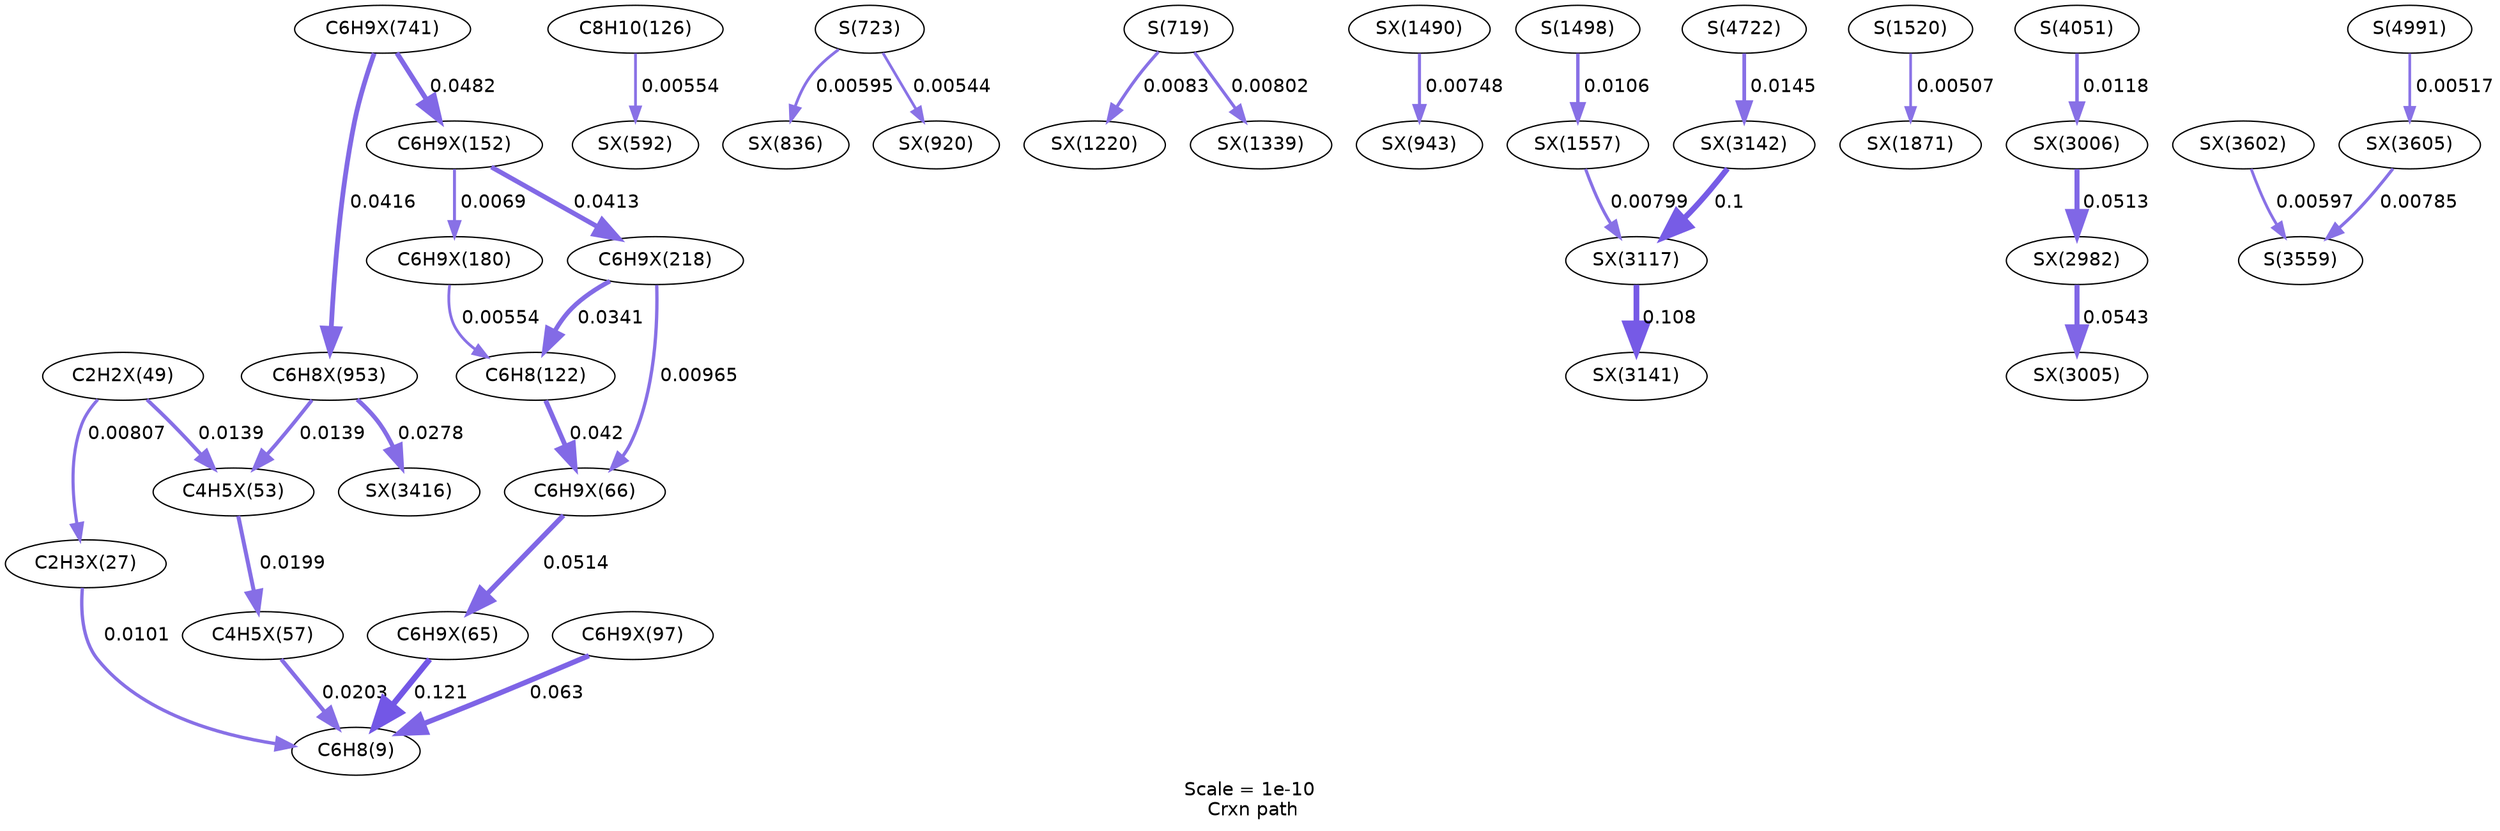 digraph reaction_paths {
center=1;
s64 -> s58[fontname="Helvetica", style="setlinewidth(2.36)", arrowsize=1.18, color="0.7, 0.508, 0.9"
, label=" 0.00807"];
s58 -> s9[fontname="Helvetica", style="setlinewidth(2.53)", arrowsize=1.27, color="0.7, 0.51, 0.9"
, label=" 0.0101"];
s64 -> s65[fontname="Helvetica", style="setlinewidth(2.77)", arrowsize=1.39, color="0.7, 0.514, 0.9"
, label=" 0.0139"];
s66 -> s9[fontname="Helvetica", style="setlinewidth(3.06)", arrowsize=1.53, color="0.7, 0.52, 0.9"
, label=" 0.0203"];
s65 -> s66[fontname="Helvetica", style="setlinewidth(3.04)", arrowsize=1.52, color="0.7, 0.52, 0.9"
, label=" 0.0199"];
s67 -> s9[fontname="Helvetica", style="setlinewidth(4.41)", arrowsize=2.2, color="0.7, 0.621, 0.9"
, label=" 0.121"];
s72 -> s9[fontname="Helvetica", style="setlinewidth(3.91)", arrowsize=1.96, color="0.7, 0.563, 0.9"
, label=" 0.063"];
s113 -> s65[fontname="Helvetica", style="setlinewidth(2.77)", arrowsize=1.39, color="0.7, 0.514, 0.9"
, label=" 0.0139"];
s78 -> s13[fontname="Helvetica", style="setlinewidth(2.08)", arrowsize=1.04, color="0.7, 0.506, 0.9"
, label=" 0.00554"];
s79 -> s13[fontname="Helvetica", style="setlinewidth(3.45)", arrowsize=1.72, color="0.7, 0.534, 0.9"
, label=" 0.0341"];
s13 -> s68[fontname="Helvetica", style="setlinewidth(3.61)", arrowsize=1.8, color="0.7, 0.542, 0.9"
, label=" 0.042"];
s68 -> s67[fontname="Helvetica", style="setlinewidth(3.76)", arrowsize=1.88, color="0.7, 0.551, 0.9"
, label=" 0.0514"];
s14 -> s93[fontname="Helvetica", style="setlinewidth(2.08)", arrowsize=1.04, color="0.7, 0.506, 0.9"
, label=" 0.00554"];
s76 -> s78[fontname="Helvetica", style="setlinewidth(2.24)", arrowsize=1.12, color="0.7, 0.507, 0.9"
, label=" 0.0069"];
s76 -> s79[fontname="Helvetica", style="setlinewidth(3.59)", arrowsize=1.8, color="0.7, 0.541, 0.9"
, label=" 0.0413"];
s79 -> s68[fontname="Helvetica", style="setlinewidth(2.5)", arrowsize=1.25, color="0.7, 0.51, 0.9"
, label=" 0.00965"];
s100 -> s76[fontname="Helvetica", style="setlinewidth(3.71)", arrowsize=1.86, color="0.7, 0.548, 0.9"
, label=" 0.0482"];
s19 -> s104[fontname="Helvetica", style="setlinewidth(2.13)", arrowsize=1.07, color="0.7, 0.506, 0.9"
, label=" 0.00595"];
s19 -> s109[fontname="Helvetica", style="setlinewidth(2.06)", arrowsize=1.03, color="0.7, 0.505, 0.9"
, label=" 0.00544"];
s100 -> s113[fontname="Helvetica", style="setlinewidth(3.6)", arrowsize=1.8, color="0.7, 0.542, 0.9"
, label=" 0.0416"];
s18 -> s126[fontname="Helvetica", style="setlinewidth(2.38)", arrowsize=1.19, color="0.7, 0.508, 0.9"
, label=" 0.0083"];
s18 -> s128[fontname="Helvetica", style="setlinewidth(2.36)", arrowsize=1.18, color="0.7, 0.508, 0.9"
, label=" 0.00802"];
s140 -> s110[fontname="Helvetica", style="setlinewidth(2.3)", arrowsize=1.15, color="0.7, 0.507, 0.9"
, label=" 0.00748"];
s28 -> s143[fontname="Helvetica", style="setlinewidth(2.57)", arrowsize=1.28, color="0.7, 0.511, 0.9"
, label=" 0.0106"];
s29 -> s159[fontname="Helvetica", style="setlinewidth(2.01)", arrowsize=1, color="0.7, 0.505, 0.9"
, label=" 0.00507"];
s214 -> s212[fontname="Helvetica", style="setlinewidth(3.76)", arrowsize=1.88, color="0.7, 0.551, 0.9"
, label=" 0.0513"];
s212 -> s213[fontname="Helvetica", style="setlinewidth(3.8)", arrowsize=1.9, color="0.7, 0.554, 0.9"
, label=" 0.0543"];
s143 -> s219[fontname="Helvetica", style="setlinewidth(2.35)", arrowsize=1.18, color="0.7, 0.508, 0.9"
, label=" 0.00799"];
s221 -> s219[fontname="Helvetica", style="setlinewidth(4.26)", arrowsize=2.13, color="0.7, 0.6, 0.9"
, label=" 0.1"];
s219 -> s220[fontname="Helvetica", style="setlinewidth(4.32)", arrowsize=2.16, color="0.7, 0.608, 0.9"
, label=" 0.108"];
s113 -> s230[fontname="Helvetica", style="setlinewidth(3.3)", arrowsize=1.65, color="0.7, 0.528, 0.9"
, label=" 0.0278"];
s243 -> s39[fontname="Helvetica", style="setlinewidth(2.34)", arrowsize=1.17, color="0.7, 0.508, 0.9"
, label=" 0.00785"];
s240 -> s39[fontname="Helvetica", style="setlinewidth(2.13)", arrowsize=1.07, color="0.7, 0.506, 0.9"
, label=" 0.00597"];
s47 -> s221[fontname="Helvetica", style="setlinewidth(2.8)", arrowsize=1.4, color="0.7, 0.514, 0.9"
, label=" 0.0145"];
s50 -> s243[fontname="Helvetica", style="setlinewidth(2.03)", arrowsize=1.01, color="0.7, 0.505, 0.9"
, label=" 0.00517"];
s44 -> s214[fontname="Helvetica", style="setlinewidth(2.65)", arrowsize=1.33, color="0.7, 0.512, 0.9"
, label=" 0.0118"];
s9 [ fontname="Helvetica", label="C6H8(9)"];
s13 [ fontname="Helvetica", label="C6H8(122)"];
s14 [ fontname="Helvetica", label="C8H10(126)"];
s18 [ fontname="Helvetica", label="S(719)"];
s19 [ fontname="Helvetica", label="S(723)"];
s28 [ fontname="Helvetica", label="S(1498)"];
s29 [ fontname="Helvetica", label="S(1520)"];
s39 [ fontname="Helvetica", label="S(3559)"];
s44 [ fontname="Helvetica", label="S(4051)"];
s47 [ fontname="Helvetica", label="S(4722)"];
s50 [ fontname="Helvetica", label="S(4991)"];
s58 [ fontname="Helvetica", label="C2H3X(27)"];
s64 [ fontname="Helvetica", label="C2H2X(49)"];
s65 [ fontname="Helvetica", label="C4H5X(53)"];
s66 [ fontname="Helvetica", label="C4H5X(57)"];
s67 [ fontname="Helvetica", label="C6H9X(65)"];
s68 [ fontname="Helvetica", label="C6H9X(66)"];
s72 [ fontname="Helvetica", label="C6H9X(97)"];
s76 [ fontname="Helvetica", label="C6H9X(152)"];
s78 [ fontname="Helvetica", label="C6H9X(180)"];
s79 [ fontname="Helvetica", label="C6H9X(218)"];
s93 [ fontname="Helvetica", label="SX(592)"];
s100 [ fontname="Helvetica", label="C6H9X(741)"];
s104 [ fontname="Helvetica", label="SX(836)"];
s109 [ fontname="Helvetica", label="SX(920)"];
s110 [ fontname="Helvetica", label="SX(943)"];
s113 [ fontname="Helvetica", label="C6H8X(953)"];
s126 [ fontname="Helvetica", label="SX(1220)"];
s128 [ fontname="Helvetica", label="SX(1339)"];
s140 [ fontname="Helvetica", label="SX(1490)"];
s143 [ fontname="Helvetica", label="SX(1557)"];
s159 [ fontname="Helvetica", label="SX(1871)"];
s212 [ fontname="Helvetica", label="SX(2982)"];
s213 [ fontname="Helvetica", label="SX(3005)"];
s214 [ fontname="Helvetica", label="SX(3006)"];
s219 [ fontname="Helvetica", label="SX(3117)"];
s220 [ fontname="Helvetica", label="SX(3141)"];
s221 [ fontname="Helvetica", label="SX(3142)"];
s230 [ fontname="Helvetica", label="SX(3416)"];
s240 [ fontname="Helvetica", label="SX(3602)"];
s243 [ fontname="Helvetica", label="SX(3605)"];
 label = "Scale = 1e-10\l Crxn path";
 fontname = "Helvetica";
}
